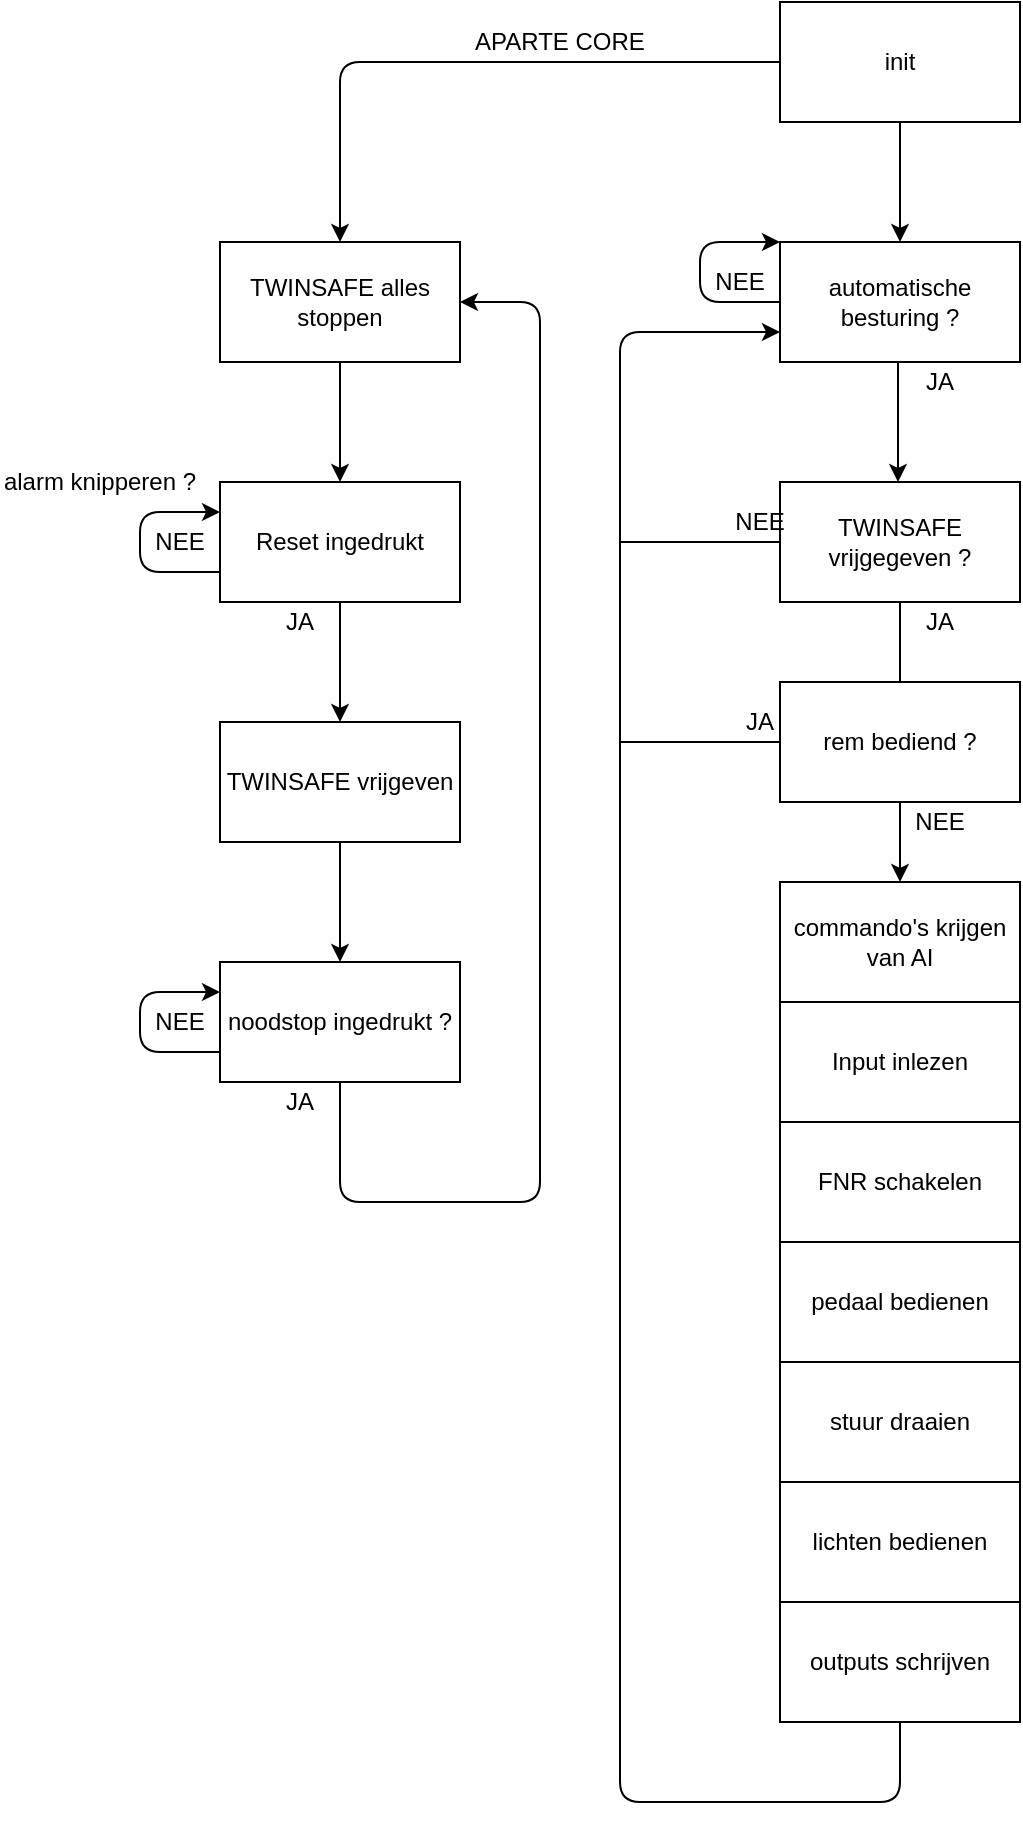 <mxfile version="13.0.0" type="device"><diagram id="RAkydVJo8PNrDqFS_9re" name="Page-1"><mxGraphModel dx="1381" dy="795" grid="1" gridSize="10" guides="1" tooltips="1" connect="1" arrows="1" fold="1" page="1" pageScale="1" pageWidth="850" pageHeight="1100" math="0" shadow="0"><root><mxCell id="0"/><mxCell id="1" parent="0"/><mxCell id="pc6H6YtVlhWWmNWjuMx2-1" value="init" style="rounded=0;whiteSpace=wrap;html=1;" vertex="1" parent="1"><mxGeometry x="400" y="80" width="120" height="60" as="geometry"/></mxCell><mxCell id="pc6H6YtVlhWWmNWjuMx2-2" value="" style="endArrow=classic;html=1;exitX=0.5;exitY=1;exitDx=0;exitDy=0;" edge="1" parent="1" source="pc6H6YtVlhWWmNWjuMx2-1"><mxGeometry width="50" height="50" relative="1" as="geometry"><mxPoint x="640" y="430" as="sourcePoint"/><mxPoint x="460" y="200" as="targetPoint"/></mxGeometry></mxCell><mxCell id="pc6H6YtVlhWWmNWjuMx2-3" value="&lt;span&gt;TWINSAFE vrijgegeven ?&lt;/span&gt;" style="rounded=0;whiteSpace=wrap;html=1;" vertex="1" parent="1"><mxGeometry x="400" y="320" width="120" height="60" as="geometry"/></mxCell><mxCell id="pc6H6YtVlhWWmNWjuMx2-4" value="automatische besturing ?" style="rounded=0;whiteSpace=wrap;html=1;" vertex="1" parent="1"><mxGeometry x="400" y="200" width="120" height="60" as="geometry"/></mxCell><mxCell id="pc6H6YtVlhWWmNWjuMx2-5" value="FNR schakelen" style="rounded=0;whiteSpace=wrap;html=1;" vertex="1" parent="1"><mxGeometry x="400" y="640" width="120" height="60" as="geometry"/></mxCell><mxCell id="pc6H6YtVlhWWmNWjuMx2-6" value="TWINSAFE vrijgeven" style="rounded=0;whiteSpace=wrap;html=1;" vertex="1" parent="1"><mxGeometry x="120" y="440" width="120" height="60" as="geometry"/></mxCell><mxCell id="pc6H6YtVlhWWmNWjuMx2-7" value="Reset ingedrukt" style="rounded=0;whiteSpace=wrap;html=1;" vertex="1" parent="1"><mxGeometry x="120" y="320" width="120" height="60" as="geometry"/></mxCell><mxCell id="pc6H6YtVlhWWmNWjuMx2-8" value="noodstop ingedrukt ?" style="rounded=0;whiteSpace=wrap;html=1;" vertex="1" parent="1"><mxGeometry x="120" y="560" width="120" height="60" as="geometry"/></mxCell><mxCell id="pc6H6YtVlhWWmNWjuMx2-9" value="TWINSAFE alles stoppen" style="rounded=0;whiteSpace=wrap;html=1;" vertex="1" parent="1"><mxGeometry x="120" y="200" width="120" height="60" as="geometry"/></mxCell><mxCell id="pc6H6YtVlhWWmNWjuMx2-10" value="commando's krijgen van AI" style="rounded=0;whiteSpace=wrap;html=1;" vertex="1" parent="1"><mxGeometry x="400" y="520" width="120" height="60" as="geometry"/></mxCell><mxCell id="pc6H6YtVlhWWmNWjuMx2-13" value="" style="endArrow=classic;html=1;exitX=0;exitY=0.5;exitDx=0;exitDy=0;entryX=0.5;entryY=0;entryDx=0;entryDy=0;" edge="1" parent="1" source="pc6H6YtVlhWWmNWjuMx2-1" target="pc6H6YtVlhWWmNWjuMx2-9"><mxGeometry width="50" height="50" relative="1" as="geometry"><mxPoint x="520" y="430" as="sourcePoint"/><mxPoint x="570" y="380" as="targetPoint"/><Array as="points"><mxPoint x="180" y="110"/></Array></mxGeometry></mxCell><mxCell id="pc6H6YtVlhWWmNWjuMx2-14" value="" style="endArrow=classic;html=1;exitX=0.5;exitY=1;exitDx=0;exitDy=0;entryX=0.5;entryY=0;entryDx=0;entryDy=0;" edge="1" parent="1" source="pc6H6YtVlhWWmNWjuMx2-9" target="pc6H6YtVlhWWmNWjuMx2-7"><mxGeometry width="50" height="50" relative="1" as="geometry"><mxPoint x="480" y="430" as="sourcePoint"/><mxPoint x="180" y="300" as="targetPoint"/></mxGeometry></mxCell><mxCell id="pc6H6YtVlhWWmNWjuMx2-15" value="" style="endArrow=classic;html=1;exitX=0.5;exitY=1;exitDx=0;exitDy=0;entryX=0.5;entryY=0;entryDx=0;entryDy=0;" edge="1" parent="1" source="pc6H6YtVlhWWmNWjuMx2-3" target="pc6H6YtVlhWWmNWjuMx2-10"><mxGeometry width="50" height="50" relative="1" as="geometry"><mxPoint x="400" y="550" as="sourcePoint"/><mxPoint x="450" y="500" as="targetPoint"/></mxGeometry></mxCell><mxCell id="pc6H6YtVlhWWmNWjuMx2-16" value="JA" style="text;html=1;strokeColor=none;fillColor=none;align=center;verticalAlign=middle;whiteSpace=wrap;rounded=0;" vertex="1" parent="1"><mxGeometry x="460" y="380" width="40" height="20" as="geometry"/></mxCell><mxCell id="pc6H6YtVlhWWmNWjuMx2-17" value="NEE" style="text;html=1;strokeColor=none;fillColor=none;align=center;verticalAlign=middle;whiteSpace=wrap;rounded=0;" vertex="1" parent="1"><mxGeometry x="360" y="210" width="40" height="20" as="geometry"/></mxCell><mxCell id="pc6H6YtVlhWWmNWjuMx2-19" value="JA" style="text;html=1;strokeColor=none;fillColor=none;align=center;verticalAlign=middle;whiteSpace=wrap;rounded=0;" vertex="1" parent="1"><mxGeometry x="460" y="260" width="40" height="20" as="geometry"/></mxCell><mxCell id="pc6H6YtVlhWWmNWjuMx2-21" value="" style="endArrow=classic;html=1;exitX=0;exitY=0.75;exitDx=0;exitDy=0;entryX=0;entryY=0.25;entryDx=0;entryDy=0;" edge="1" parent="1" source="pc6H6YtVlhWWmNWjuMx2-8" target="pc6H6YtVlhWWmNWjuMx2-8"><mxGeometry width="50" height="50" relative="1" as="geometry"><mxPoint x="360" y="430" as="sourcePoint"/><mxPoint x="410" y="380" as="targetPoint"/><Array as="points"><mxPoint x="80" y="605"/><mxPoint x="80" y="575"/></Array></mxGeometry></mxCell><mxCell id="pc6H6YtVlhWWmNWjuMx2-22" value="NEE" style="text;html=1;strokeColor=none;fillColor=none;align=center;verticalAlign=middle;whiteSpace=wrap;rounded=0;" vertex="1" parent="1"><mxGeometry x="80" y="580" width="40" height="20" as="geometry"/></mxCell><mxCell id="pc6H6YtVlhWWmNWjuMx2-23" value="" style="endArrow=classic;html=1;exitX=0.5;exitY=1;exitDx=0;exitDy=0;entryX=1;entryY=0.5;entryDx=0;entryDy=0;" edge="1" parent="1" source="pc6H6YtVlhWWmNWjuMx2-8" target="pc6H6YtVlhWWmNWjuMx2-9"><mxGeometry width="50" height="50" relative="1" as="geometry"><mxPoint x="130" y="620" as="sourcePoint"/><mxPoint y="360" as="targetPoint"/><Array as="points"><mxPoint x="180" y="680"/><mxPoint x="280" y="680"/><mxPoint x="280" y="230"/></Array></mxGeometry></mxCell><mxCell id="pc6H6YtVlhWWmNWjuMx2-24" value="JA" style="text;html=1;strokeColor=none;fillColor=none;align=center;verticalAlign=middle;whiteSpace=wrap;rounded=0;" vertex="1" parent="1"><mxGeometry x="140" y="620" width="40" height="20" as="geometry"/></mxCell><mxCell id="pc6H6YtVlhWWmNWjuMx2-25" value="" style="endArrow=classic;html=1;exitX=0;exitY=0.75;exitDx=0;exitDy=0;entryX=0;entryY=0.25;entryDx=0;entryDy=0;" edge="1" parent="1"><mxGeometry width="50" height="50" relative="1" as="geometry"><mxPoint x="120" y="365" as="sourcePoint"/><mxPoint x="120" y="335" as="targetPoint"/><Array as="points"><mxPoint x="80" y="365"/><mxPoint x="80" y="335"/></Array></mxGeometry></mxCell><mxCell id="pc6H6YtVlhWWmNWjuMx2-26" value="NEE" style="text;html=1;strokeColor=none;fillColor=none;align=center;verticalAlign=middle;whiteSpace=wrap;rounded=0;" vertex="1" parent="1"><mxGeometry x="80" y="340" width="40" height="20" as="geometry"/></mxCell><mxCell id="pc6H6YtVlhWWmNWjuMx2-29" value="" style="endArrow=classic;html=1;entryX=0.5;entryY=0;entryDx=0;entryDy=0;exitX=0.5;exitY=1;exitDx=0;exitDy=0;" edge="1" parent="1"><mxGeometry width="50" height="50" relative="1" as="geometry"><mxPoint x="180" y="380" as="sourcePoint"/><mxPoint x="180" y="440" as="targetPoint"/></mxGeometry></mxCell><mxCell id="pc6H6YtVlhWWmNWjuMx2-30" value="" style="endArrow=classic;html=1;entryX=0.5;entryY=0;entryDx=0;entryDy=0;exitX=0.5;exitY=1;exitDx=0;exitDy=0;" edge="1" parent="1"><mxGeometry width="50" height="50" relative="1" as="geometry"><mxPoint x="180" y="500" as="sourcePoint"/><mxPoint x="180" y="560" as="targetPoint"/></mxGeometry></mxCell><mxCell id="pc6H6YtVlhWWmNWjuMx2-31" value="JA" style="text;html=1;strokeColor=none;fillColor=none;align=center;verticalAlign=middle;whiteSpace=wrap;rounded=0;" vertex="1" parent="1"><mxGeometry x="140" y="380" width="40" height="20" as="geometry"/></mxCell><mxCell id="pc6H6YtVlhWWmNWjuMx2-32" value="APARTE CORE" style="text;html=1;strokeColor=none;fillColor=none;align=center;verticalAlign=middle;whiteSpace=wrap;rounded=0;" vertex="1" parent="1"><mxGeometry x="240" y="90" width="100" height="20" as="geometry"/></mxCell><mxCell id="pc6H6YtVlhWWmNWjuMx2-33" value="" style="endArrow=classic;html=1;exitX=0.5;exitY=1;exitDx=0;exitDy=0;" edge="1" parent="1"><mxGeometry width="50" height="50" relative="1" as="geometry"><mxPoint x="459" y="260" as="sourcePoint"/><mxPoint x="459" y="320" as="targetPoint"/></mxGeometry></mxCell><mxCell id="pc6H6YtVlhWWmNWjuMx2-36" value="pedaal bedienen" style="rounded=0;whiteSpace=wrap;html=1;" vertex="1" parent="1"><mxGeometry x="400" y="700" width="120" height="60" as="geometry"/></mxCell><mxCell id="pc6H6YtVlhWWmNWjuMx2-38" value="rem bediend ?" style="rounded=0;whiteSpace=wrap;html=1;" vertex="1" parent="1"><mxGeometry x="400" y="420" width="120" height="60" as="geometry"/></mxCell><mxCell id="pc6H6YtVlhWWmNWjuMx2-39" value="NEE" style="text;html=1;strokeColor=none;fillColor=none;align=center;verticalAlign=middle;whiteSpace=wrap;rounded=0;" vertex="1" parent="1"><mxGeometry x="460" y="480" width="40" height="20" as="geometry"/></mxCell><mxCell id="pc6H6YtVlhWWmNWjuMx2-43" value="JA" style="text;html=1;strokeColor=none;fillColor=none;align=center;verticalAlign=middle;whiteSpace=wrap;rounded=0;" vertex="1" parent="1"><mxGeometry x="370" y="430" width="40" height="20" as="geometry"/></mxCell><mxCell id="pc6H6YtVlhWWmNWjuMx2-44" value="NEE" style="text;html=1;strokeColor=none;fillColor=none;align=center;verticalAlign=middle;whiteSpace=wrap;rounded=0;" vertex="1" parent="1"><mxGeometry x="370" y="330" width="40" height="20" as="geometry"/></mxCell><mxCell id="pc6H6YtVlhWWmNWjuMx2-45" value="stuur draaien" style="rounded=0;whiteSpace=wrap;html=1;" vertex="1" parent="1"><mxGeometry x="400" y="760" width="120" height="60" as="geometry"/></mxCell><mxCell id="pc6H6YtVlhWWmNWjuMx2-46" value="lichten bedienen" style="rounded=0;whiteSpace=wrap;html=1;" vertex="1" parent="1"><mxGeometry x="400" y="820" width="120" height="60" as="geometry"/></mxCell><mxCell id="pc6H6YtVlhWWmNWjuMx2-47" value="Input inlezen" style="rounded=0;whiteSpace=wrap;html=1;" vertex="1" parent="1"><mxGeometry x="400" y="580" width="120" height="60" as="geometry"/></mxCell><mxCell id="pc6H6YtVlhWWmNWjuMx2-48" value="outputs schrijven" style="rounded=0;whiteSpace=wrap;html=1;" vertex="1" parent="1"><mxGeometry x="400" y="880" width="120" height="60" as="geometry"/></mxCell><mxCell id="pc6H6YtVlhWWmNWjuMx2-49" value="" style="endArrow=classic;html=1;exitX=0.5;exitY=1;exitDx=0;exitDy=0;entryX=0;entryY=0.75;entryDx=0;entryDy=0;" edge="1" parent="1" source="pc6H6YtVlhWWmNWjuMx2-48" target="pc6H6YtVlhWWmNWjuMx2-4"><mxGeometry width="50" height="50" relative="1" as="geometry"><mxPoint x="400" y="630" as="sourcePoint"/><mxPoint x="320" y="780" as="targetPoint"/><Array as="points"><mxPoint x="460" y="980"/><mxPoint x="320" y="980"/><mxPoint x="320" y="245"/></Array></mxGeometry></mxCell><mxCell id="pc6H6YtVlhWWmNWjuMx2-51" value="" style="endArrow=none;html=1;" edge="1" parent="1" source="pc6H6YtVlhWWmNWjuMx2-38"><mxGeometry width="50" height="50" relative="1" as="geometry"><mxPoint x="400" y="530" as="sourcePoint"/><mxPoint x="450" y="480" as="targetPoint"/></mxGeometry></mxCell><mxCell id="pc6H6YtVlhWWmNWjuMx2-53" value="" style="endArrow=none;html=1;exitX=0;exitY=0.5;exitDx=0;exitDy=0;" edge="1" parent="1" source="pc6H6YtVlhWWmNWjuMx2-38"><mxGeometry width="50" height="50" relative="1" as="geometry"><mxPoint x="400" y="530" as="sourcePoint"/><mxPoint x="320" y="450" as="targetPoint"/></mxGeometry></mxCell><mxCell id="pc6H6YtVlhWWmNWjuMx2-54" value="" style="endArrow=none;html=1;exitX=0;exitY=0.5;exitDx=0;exitDy=0;" edge="1" parent="1" source="pc6H6YtVlhWWmNWjuMx2-3"><mxGeometry width="50" height="50" relative="1" as="geometry"><mxPoint x="400" y="530" as="sourcePoint"/><mxPoint x="320" y="350" as="targetPoint"/></mxGeometry></mxCell><mxCell id="pc6H6YtVlhWWmNWjuMx2-55" value="" style="endArrow=classic;html=1;exitX=0;exitY=0.5;exitDx=0;exitDy=0;entryX=0;entryY=0;entryDx=0;entryDy=0;" edge="1" parent="1" source="pc6H6YtVlhWWmNWjuMx2-4" target="pc6H6YtVlhWWmNWjuMx2-4"><mxGeometry width="50" height="50" relative="1" as="geometry"><mxPoint x="400" y="230" as="sourcePoint"/><mxPoint x="360" y="200" as="targetPoint"/><Array as="points"><mxPoint x="360" y="230"/><mxPoint x="360" y="200"/></Array></mxGeometry></mxCell><mxCell id="pc6H6YtVlhWWmNWjuMx2-56" value="alarm knipperen ?" style="text;html=1;strokeColor=none;fillColor=none;align=center;verticalAlign=middle;whiteSpace=wrap;rounded=0;" vertex="1" parent="1"><mxGeometry x="10" y="310" width="100" height="20" as="geometry"/></mxCell></root></mxGraphModel></diagram></mxfile>